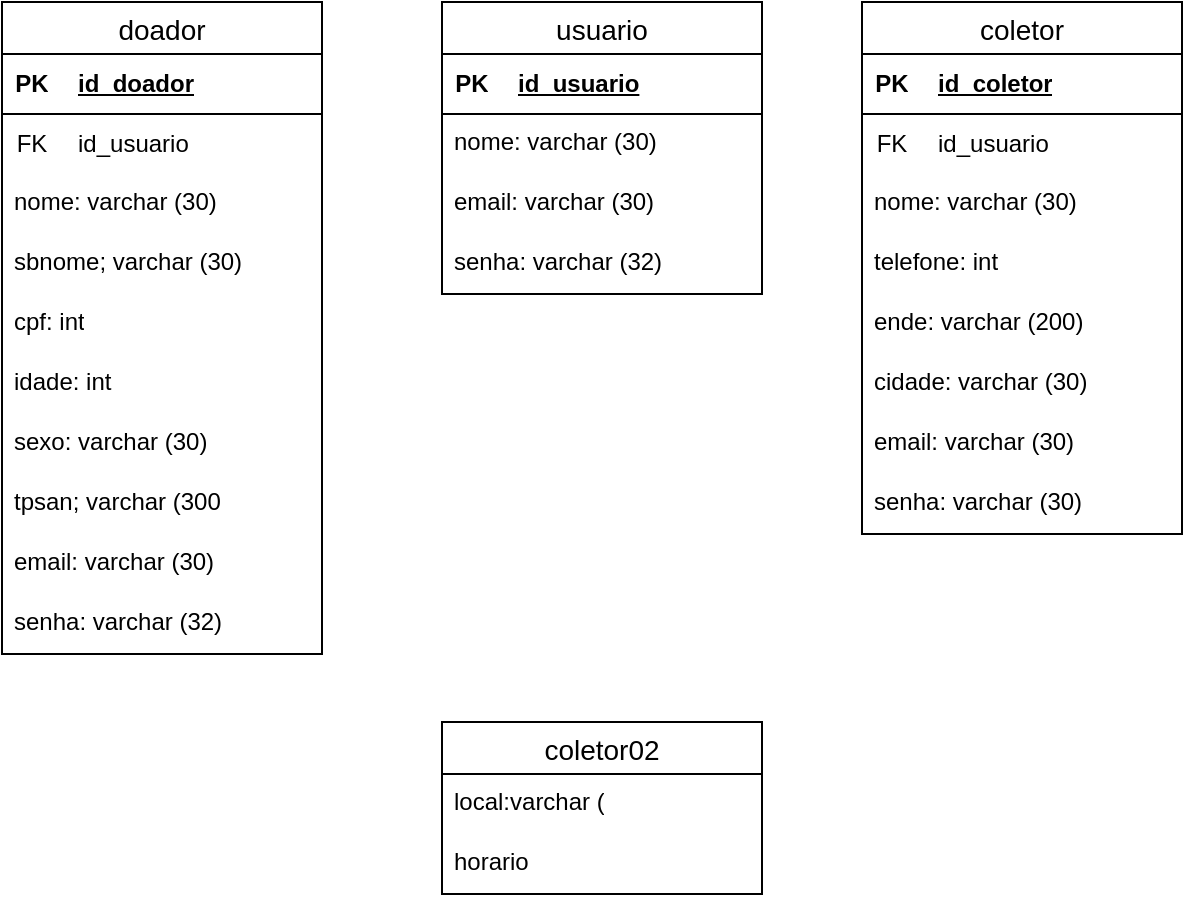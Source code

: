 <mxfile version="24.7.7">
  <diagram name="Página-1" id="bsjODwsCmrqhDvFg9_CZ">
    <mxGraphModel dx="1050" dy="557" grid="1" gridSize="10" guides="1" tooltips="1" connect="1" arrows="1" fold="1" page="1" pageScale="1" pageWidth="850" pageHeight="1100" math="0" shadow="0">
      <root>
        <mxCell id="0" />
        <mxCell id="1" parent="0" />
        <mxCell id="YWptzVXpKxQkHrRCUjF1-3" value="doador" style="swimlane;fontStyle=0;childLayout=stackLayout;horizontal=1;startSize=26;horizontalStack=0;resizeParent=1;resizeParentMax=0;resizeLast=0;collapsible=1;marginBottom=0;align=center;fontSize=14;" parent="1" vertex="1">
          <mxGeometry x="100" y="70" width="160" height="326" as="geometry" />
        </mxCell>
        <mxCell id="YWptzVXpKxQkHrRCUjF1-14" value="" style="shape=table;startSize=0;container=1;collapsible=1;childLayout=tableLayout;fixedRows=1;rowLines=0;fontStyle=0;align=center;resizeLast=1;strokeColor=none;fillColor=none;collapsible=0;" parent="YWptzVXpKxQkHrRCUjF1-3" vertex="1">
          <mxGeometry y="26" width="160" height="30" as="geometry" />
        </mxCell>
        <mxCell id="YWptzVXpKxQkHrRCUjF1-15" value="" style="shape=tableRow;horizontal=0;startSize=0;swimlaneHead=0;swimlaneBody=0;fillColor=none;collapsible=0;dropTarget=0;points=[[0,0.5],[1,0.5]];portConstraint=eastwest;top=0;left=0;right=0;bottom=1;" parent="YWptzVXpKxQkHrRCUjF1-14" vertex="1">
          <mxGeometry width="160" height="30" as="geometry" />
        </mxCell>
        <mxCell id="YWptzVXpKxQkHrRCUjF1-16" value="PK" style="shape=partialRectangle;connectable=0;fillColor=none;top=0;left=0;bottom=0;right=0;fontStyle=1;overflow=hidden;whiteSpace=wrap;html=1;" parent="YWptzVXpKxQkHrRCUjF1-15" vertex="1">
          <mxGeometry width="30" height="30" as="geometry">
            <mxRectangle width="30" height="30" as="alternateBounds" />
          </mxGeometry>
        </mxCell>
        <mxCell id="YWptzVXpKxQkHrRCUjF1-17" value="id_doador" style="shape=partialRectangle;connectable=0;fillColor=none;top=0;left=0;bottom=0;right=0;align=left;spacingLeft=6;fontStyle=5;overflow=hidden;whiteSpace=wrap;html=1;" parent="YWptzVXpKxQkHrRCUjF1-15" vertex="1">
          <mxGeometry x="30" width="130" height="30" as="geometry">
            <mxRectangle width="130" height="30" as="alternateBounds" />
          </mxGeometry>
        </mxCell>
        <mxCell id="xTd8bc65DFe_N4zMXOeI-15" value="" style="shape=table;startSize=0;container=1;collapsible=1;childLayout=tableLayout;fixedRows=1;rowLines=0;fontStyle=0;align=center;resizeLast=1;strokeColor=none;fillColor=none;collapsible=0;" vertex="1" parent="YWptzVXpKxQkHrRCUjF1-3">
          <mxGeometry y="56" width="160" height="30" as="geometry" />
        </mxCell>
        <mxCell id="xTd8bc65DFe_N4zMXOeI-16" value="" style="shape=tableRow;horizontal=0;startSize=0;swimlaneHead=0;swimlaneBody=0;fillColor=none;collapsible=0;dropTarget=0;points=[[0,0.5],[1,0.5]];portConstraint=eastwest;top=0;left=0;right=0;bottom=0;" vertex="1" parent="xTd8bc65DFe_N4zMXOeI-15">
          <mxGeometry width="160" height="30" as="geometry" />
        </mxCell>
        <mxCell id="xTd8bc65DFe_N4zMXOeI-17" value="FK" style="shape=partialRectangle;connectable=0;fillColor=none;top=0;left=0;bottom=0;right=0;fontStyle=0;overflow=hidden;whiteSpace=wrap;html=1;" vertex="1" parent="xTd8bc65DFe_N4zMXOeI-16">
          <mxGeometry width="30" height="30" as="geometry">
            <mxRectangle width="30" height="30" as="alternateBounds" />
          </mxGeometry>
        </mxCell>
        <mxCell id="xTd8bc65DFe_N4zMXOeI-18" value="id_usuario" style="shape=partialRectangle;connectable=0;fillColor=none;top=0;left=0;bottom=0;right=0;align=left;spacingLeft=6;fontStyle=0;overflow=hidden;whiteSpace=wrap;html=1;" vertex="1" parent="xTd8bc65DFe_N4zMXOeI-16">
          <mxGeometry x="30" width="130" height="30" as="geometry">
            <mxRectangle width="130" height="30" as="alternateBounds" />
          </mxGeometry>
        </mxCell>
        <mxCell id="YWptzVXpKxQkHrRCUjF1-5" value="nome: varchar (30)" style="text;strokeColor=none;fillColor=none;spacingLeft=4;spacingRight=4;overflow=hidden;rotatable=0;points=[[0,0.5],[1,0.5]];portConstraint=eastwest;fontSize=12;whiteSpace=wrap;html=1;" parent="YWptzVXpKxQkHrRCUjF1-3" vertex="1">
          <mxGeometry y="86" width="160" height="30" as="geometry" />
        </mxCell>
        <mxCell id="YWptzVXpKxQkHrRCUjF1-6" value="sbnome; varchar (30)" style="text;strokeColor=none;fillColor=none;spacingLeft=4;spacingRight=4;overflow=hidden;rotatable=0;points=[[0,0.5],[1,0.5]];portConstraint=eastwest;fontSize=12;whiteSpace=wrap;html=1;" parent="YWptzVXpKxQkHrRCUjF1-3" vertex="1">
          <mxGeometry y="116" width="160" height="30" as="geometry" />
        </mxCell>
        <mxCell id="YWptzVXpKxQkHrRCUjF1-11" value="cpf: int" style="text;strokeColor=none;fillColor=none;spacingLeft=4;spacingRight=4;overflow=hidden;rotatable=0;points=[[0,0.5],[1,0.5]];portConstraint=eastwest;fontSize=12;whiteSpace=wrap;html=1;" parent="YWptzVXpKxQkHrRCUjF1-3" vertex="1">
          <mxGeometry y="146" width="160" height="30" as="geometry" />
        </mxCell>
        <mxCell id="YWptzVXpKxQkHrRCUjF1-7" value="idade: int" style="text;strokeColor=none;fillColor=none;spacingLeft=4;spacingRight=4;overflow=hidden;rotatable=0;points=[[0,0.5],[1,0.5]];portConstraint=eastwest;fontSize=12;whiteSpace=wrap;html=1;" parent="YWptzVXpKxQkHrRCUjF1-3" vertex="1">
          <mxGeometry y="176" width="160" height="30" as="geometry" />
        </mxCell>
        <mxCell id="YWptzVXpKxQkHrRCUjF1-8" value="sexo: varchar (30)" style="text;strokeColor=none;fillColor=none;spacingLeft=4;spacingRight=4;overflow=hidden;rotatable=0;points=[[0,0.5],[1,0.5]];portConstraint=eastwest;fontSize=12;whiteSpace=wrap;html=1;" parent="YWptzVXpKxQkHrRCUjF1-3" vertex="1">
          <mxGeometry y="206" width="160" height="30" as="geometry" />
        </mxCell>
        <mxCell id="YWptzVXpKxQkHrRCUjF1-13" value="tpsan; varchar (300" style="text;strokeColor=none;fillColor=none;spacingLeft=4;spacingRight=4;overflow=hidden;rotatable=0;points=[[0,0.5],[1,0.5]];portConstraint=eastwest;fontSize=12;whiteSpace=wrap;html=1;" parent="YWptzVXpKxQkHrRCUjF1-3" vertex="1">
          <mxGeometry y="236" width="160" height="30" as="geometry" />
        </mxCell>
        <mxCell id="YWptzVXpKxQkHrRCUjF1-9" value="email: varchar (30)" style="text;strokeColor=none;fillColor=none;spacingLeft=4;spacingRight=4;overflow=hidden;rotatable=0;points=[[0,0.5],[1,0.5]];portConstraint=eastwest;fontSize=12;whiteSpace=wrap;html=1;" parent="YWptzVXpKxQkHrRCUjF1-3" vertex="1">
          <mxGeometry y="266" width="160" height="30" as="geometry" />
        </mxCell>
        <mxCell id="YWptzVXpKxQkHrRCUjF1-10" value="senha: varchar (32)" style="text;strokeColor=none;fillColor=none;spacingLeft=4;spacingRight=4;overflow=hidden;rotatable=0;points=[[0,0.5],[1,0.5]];portConstraint=eastwest;fontSize=12;whiteSpace=wrap;html=1;" parent="YWptzVXpKxQkHrRCUjF1-3" vertex="1">
          <mxGeometry y="296" width="160" height="30" as="geometry" />
        </mxCell>
        <mxCell id="YWptzVXpKxQkHrRCUjF1-18" value="coletor" style="swimlane;fontStyle=0;childLayout=stackLayout;horizontal=1;startSize=26;horizontalStack=0;resizeParent=1;resizeParentMax=0;resizeLast=0;collapsible=1;marginBottom=0;align=center;fontSize=14;" parent="1" vertex="1">
          <mxGeometry x="530" y="70" width="160" height="266" as="geometry" />
        </mxCell>
        <mxCell id="YWptzVXpKxQkHrRCUjF1-19" value="" style="shape=table;startSize=0;container=1;collapsible=1;childLayout=tableLayout;fixedRows=1;rowLines=0;fontStyle=0;align=center;resizeLast=1;strokeColor=none;fillColor=none;collapsible=0;" parent="YWptzVXpKxQkHrRCUjF1-18" vertex="1">
          <mxGeometry y="26" width="160" height="30" as="geometry" />
        </mxCell>
        <mxCell id="YWptzVXpKxQkHrRCUjF1-20" value="" style="shape=tableRow;horizontal=0;startSize=0;swimlaneHead=0;swimlaneBody=0;fillColor=none;collapsible=0;dropTarget=0;points=[[0,0.5],[1,0.5]];portConstraint=eastwest;top=0;left=0;right=0;bottom=1;" parent="YWptzVXpKxQkHrRCUjF1-19" vertex="1">
          <mxGeometry width="160" height="30" as="geometry" />
        </mxCell>
        <mxCell id="YWptzVXpKxQkHrRCUjF1-21" value="PK" style="shape=partialRectangle;connectable=0;fillColor=none;top=0;left=0;bottom=0;right=0;fontStyle=1;overflow=hidden;whiteSpace=wrap;html=1;" parent="YWptzVXpKxQkHrRCUjF1-20" vertex="1">
          <mxGeometry width="30" height="30" as="geometry">
            <mxRectangle width="30" height="30" as="alternateBounds" />
          </mxGeometry>
        </mxCell>
        <mxCell id="YWptzVXpKxQkHrRCUjF1-22" value="id_coletor" style="shape=partialRectangle;connectable=0;fillColor=none;top=0;left=0;bottom=0;right=0;align=left;spacingLeft=6;fontStyle=5;overflow=hidden;whiteSpace=wrap;html=1;" parent="YWptzVXpKxQkHrRCUjF1-20" vertex="1">
          <mxGeometry x="30" width="130" height="30" as="geometry">
            <mxRectangle width="130" height="30" as="alternateBounds" />
          </mxGeometry>
        </mxCell>
        <mxCell id="xTd8bc65DFe_N4zMXOeI-19" value="" style="shape=table;startSize=0;container=1;collapsible=1;childLayout=tableLayout;fixedRows=1;rowLines=0;fontStyle=0;align=center;resizeLast=1;strokeColor=none;fillColor=none;collapsible=0;" vertex="1" parent="YWptzVXpKxQkHrRCUjF1-18">
          <mxGeometry y="56" width="160" height="30" as="geometry" />
        </mxCell>
        <mxCell id="xTd8bc65DFe_N4zMXOeI-20" value="" style="shape=tableRow;horizontal=0;startSize=0;swimlaneHead=0;swimlaneBody=0;fillColor=none;collapsible=0;dropTarget=0;points=[[0,0.5],[1,0.5]];portConstraint=eastwest;top=0;left=0;right=0;bottom=0;" vertex="1" parent="xTd8bc65DFe_N4zMXOeI-19">
          <mxGeometry width="160" height="30" as="geometry" />
        </mxCell>
        <mxCell id="xTd8bc65DFe_N4zMXOeI-21" value="FK" style="shape=partialRectangle;connectable=0;fillColor=none;top=0;left=0;bottom=0;right=0;fontStyle=0;overflow=hidden;whiteSpace=wrap;html=1;" vertex="1" parent="xTd8bc65DFe_N4zMXOeI-20">
          <mxGeometry width="30" height="30" as="geometry">
            <mxRectangle width="30" height="30" as="alternateBounds" />
          </mxGeometry>
        </mxCell>
        <mxCell id="xTd8bc65DFe_N4zMXOeI-22" value="id_usuario" style="shape=partialRectangle;connectable=0;fillColor=none;top=0;left=0;bottom=0;right=0;align=left;spacingLeft=6;fontStyle=0;overflow=hidden;whiteSpace=wrap;html=1;" vertex="1" parent="xTd8bc65DFe_N4zMXOeI-20">
          <mxGeometry x="30" width="130" height="30" as="geometry">
            <mxRectangle width="130" height="30" as="alternateBounds" />
          </mxGeometry>
        </mxCell>
        <mxCell id="YWptzVXpKxQkHrRCUjF1-23" value="nome: varchar (30)" style="text;strokeColor=none;fillColor=none;spacingLeft=4;spacingRight=4;overflow=hidden;rotatable=0;points=[[0,0.5],[1,0.5]];portConstraint=eastwest;fontSize=12;whiteSpace=wrap;html=1;" parent="YWptzVXpKxQkHrRCUjF1-18" vertex="1">
          <mxGeometry y="86" width="160" height="30" as="geometry" />
        </mxCell>
        <mxCell id="YWptzVXpKxQkHrRCUjF1-24" value="telefone: int" style="text;strokeColor=none;fillColor=none;spacingLeft=4;spacingRight=4;overflow=hidden;rotatable=0;points=[[0,0.5],[1,0.5]];portConstraint=eastwest;fontSize=12;whiteSpace=wrap;html=1;" parent="YWptzVXpKxQkHrRCUjF1-18" vertex="1">
          <mxGeometry y="116" width="160" height="30" as="geometry" />
        </mxCell>
        <mxCell id="YWptzVXpKxQkHrRCUjF1-25" value="ende: varchar (200)" style="text;strokeColor=none;fillColor=none;spacingLeft=4;spacingRight=4;overflow=hidden;rotatable=0;points=[[0,0.5],[1,0.5]];portConstraint=eastwest;fontSize=12;whiteSpace=wrap;html=1;" parent="YWptzVXpKxQkHrRCUjF1-18" vertex="1">
          <mxGeometry y="146" width="160" height="30" as="geometry" />
        </mxCell>
        <mxCell id="YWptzVXpKxQkHrRCUjF1-26" value="cidade: varchar (30)" style="text;strokeColor=none;fillColor=none;spacingLeft=4;spacingRight=4;overflow=hidden;rotatable=0;points=[[0,0.5],[1,0.5]];portConstraint=eastwest;fontSize=12;whiteSpace=wrap;html=1;" parent="YWptzVXpKxQkHrRCUjF1-18" vertex="1">
          <mxGeometry y="176" width="160" height="30" as="geometry" />
        </mxCell>
        <mxCell id="YWptzVXpKxQkHrRCUjF1-29" value="email: varchar (30)" style="text;strokeColor=none;fillColor=none;spacingLeft=4;spacingRight=4;overflow=hidden;rotatable=0;points=[[0,0.5],[1,0.5]];portConstraint=eastwest;fontSize=12;whiteSpace=wrap;html=1;" parent="YWptzVXpKxQkHrRCUjF1-18" vertex="1">
          <mxGeometry y="206" width="160" height="30" as="geometry" />
        </mxCell>
        <mxCell id="YWptzVXpKxQkHrRCUjF1-30" value="senha: varchar (30)" style="text;strokeColor=none;fillColor=none;spacingLeft=4;spacingRight=4;overflow=hidden;rotatable=0;points=[[0,0.5],[1,0.5]];portConstraint=eastwest;fontSize=12;whiteSpace=wrap;html=1;" parent="YWptzVXpKxQkHrRCUjF1-18" vertex="1">
          <mxGeometry y="236" width="160" height="30" as="geometry" />
        </mxCell>
        <mxCell id="xTd8bc65DFe_N4zMXOeI-1" value="usuario" style="swimlane;fontStyle=0;childLayout=stackLayout;horizontal=1;startSize=26;horizontalStack=0;resizeParent=1;resizeParentMax=0;resizeLast=0;collapsible=1;marginBottom=0;align=center;fontSize=14;" vertex="1" parent="1">
          <mxGeometry x="320" y="70" width="160" height="146" as="geometry" />
        </mxCell>
        <mxCell id="xTd8bc65DFe_N4zMXOeI-2" value="" style="shape=table;startSize=0;container=1;collapsible=1;childLayout=tableLayout;fixedRows=1;rowLines=0;fontStyle=0;align=center;resizeLast=1;strokeColor=none;fillColor=none;collapsible=0;" vertex="1" parent="xTd8bc65DFe_N4zMXOeI-1">
          <mxGeometry y="26" width="160" height="30" as="geometry" />
        </mxCell>
        <mxCell id="xTd8bc65DFe_N4zMXOeI-3" value="" style="shape=tableRow;horizontal=0;startSize=0;swimlaneHead=0;swimlaneBody=0;fillColor=none;collapsible=0;dropTarget=0;points=[[0,0.5],[1,0.5]];portConstraint=eastwest;top=0;left=0;right=0;bottom=1;" vertex="1" parent="xTd8bc65DFe_N4zMXOeI-2">
          <mxGeometry width="160" height="30" as="geometry" />
        </mxCell>
        <mxCell id="xTd8bc65DFe_N4zMXOeI-4" value="PK" style="shape=partialRectangle;connectable=0;fillColor=none;top=0;left=0;bottom=0;right=0;fontStyle=1;overflow=hidden;whiteSpace=wrap;html=1;" vertex="1" parent="xTd8bc65DFe_N4zMXOeI-3">
          <mxGeometry width="30" height="30" as="geometry">
            <mxRectangle width="30" height="30" as="alternateBounds" />
          </mxGeometry>
        </mxCell>
        <mxCell id="xTd8bc65DFe_N4zMXOeI-5" value="id_usuario" style="shape=partialRectangle;connectable=0;fillColor=none;top=0;left=0;bottom=0;right=0;align=left;spacingLeft=6;fontStyle=5;overflow=hidden;whiteSpace=wrap;html=1;" vertex="1" parent="xTd8bc65DFe_N4zMXOeI-3">
          <mxGeometry x="30" width="130" height="30" as="geometry">
            <mxRectangle width="130" height="30" as="alternateBounds" />
          </mxGeometry>
        </mxCell>
        <mxCell id="xTd8bc65DFe_N4zMXOeI-6" value="nome: varchar (30)" style="text;strokeColor=none;fillColor=none;spacingLeft=4;spacingRight=4;overflow=hidden;rotatable=0;points=[[0,0.5],[1,0.5]];portConstraint=eastwest;fontSize=12;whiteSpace=wrap;html=1;" vertex="1" parent="xTd8bc65DFe_N4zMXOeI-1">
          <mxGeometry y="56" width="160" height="30" as="geometry" />
        </mxCell>
        <mxCell id="xTd8bc65DFe_N4zMXOeI-12" value="email: varchar (30)" style="text;strokeColor=none;fillColor=none;spacingLeft=4;spacingRight=4;overflow=hidden;rotatable=0;points=[[0,0.5],[1,0.5]];portConstraint=eastwest;fontSize=12;whiteSpace=wrap;html=1;" vertex="1" parent="xTd8bc65DFe_N4zMXOeI-1">
          <mxGeometry y="86" width="160" height="30" as="geometry" />
        </mxCell>
        <mxCell id="xTd8bc65DFe_N4zMXOeI-13" value="senha: varchar (32)" style="text;strokeColor=none;fillColor=none;spacingLeft=4;spacingRight=4;overflow=hidden;rotatable=0;points=[[0,0.5],[1,0.5]];portConstraint=eastwest;fontSize=12;whiteSpace=wrap;html=1;" vertex="1" parent="xTd8bc65DFe_N4zMXOeI-1">
          <mxGeometry y="116" width="160" height="30" as="geometry" />
        </mxCell>
        <mxCell id="xTd8bc65DFe_N4zMXOeI-25" value="coletor02" style="swimlane;fontStyle=0;childLayout=stackLayout;horizontal=1;startSize=26;horizontalStack=0;resizeParent=1;resizeParentMax=0;resizeLast=0;collapsible=1;marginBottom=0;align=center;fontSize=14;" vertex="1" parent="1">
          <mxGeometry x="320" y="430" width="160" height="86" as="geometry" />
        </mxCell>
        <mxCell id="xTd8bc65DFe_N4zMXOeI-28" value="local:varchar (" style="text;strokeColor=none;fillColor=none;spacingLeft=4;spacingRight=4;overflow=hidden;rotatable=0;points=[[0,0.5],[1,0.5]];portConstraint=eastwest;fontSize=12;whiteSpace=wrap;html=1;" vertex="1" parent="xTd8bc65DFe_N4zMXOeI-25">
          <mxGeometry y="26" width="160" height="30" as="geometry" />
        </mxCell>
        <mxCell id="xTd8bc65DFe_N4zMXOeI-27" value="horario" style="text;strokeColor=none;fillColor=none;spacingLeft=4;spacingRight=4;overflow=hidden;rotatable=0;points=[[0,0.5],[1,0.5]];portConstraint=eastwest;fontSize=12;whiteSpace=wrap;html=1;" vertex="1" parent="xTd8bc65DFe_N4zMXOeI-25">
          <mxGeometry y="56" width="160" height="30" as="geometry" />
        </mxCell>
      </root>
    </mxGraphModel>
  </diagram>
</mxfile>
